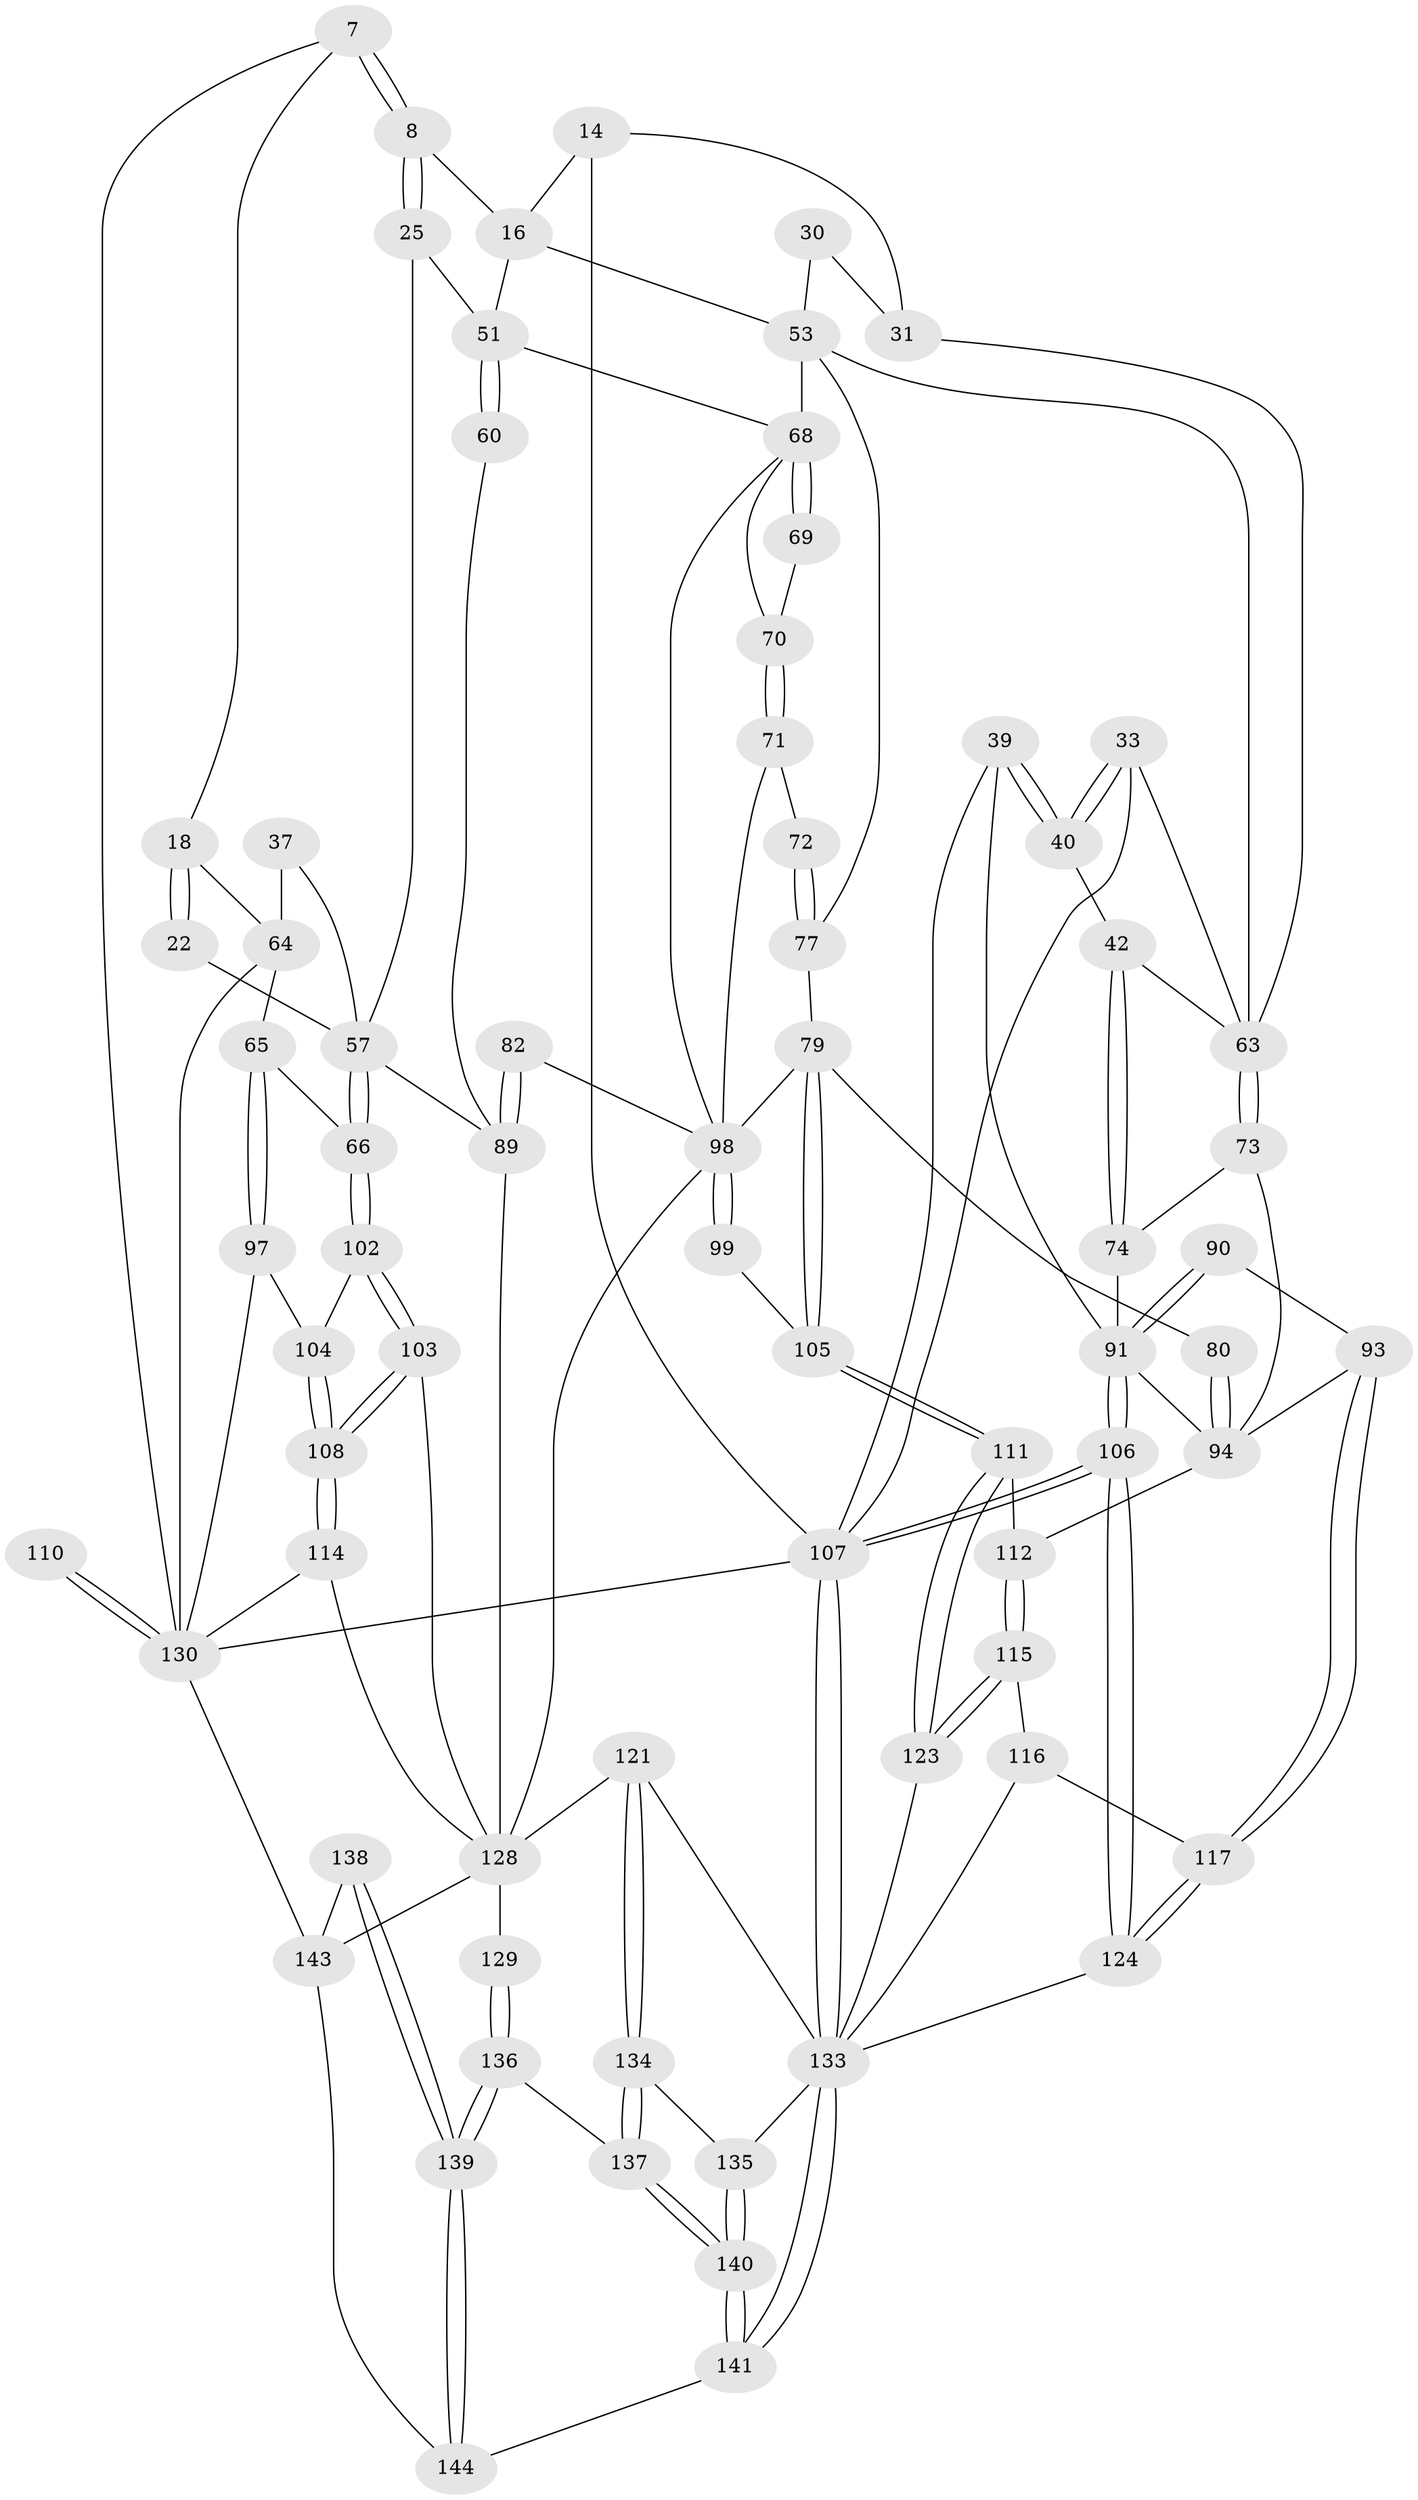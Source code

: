 // original degree distribution, {3: 0.013888888888888888, 6: 0.2222222222222222, 4: 0.2361111111111111, 5: 0.5277777777777778}
// Generated by graph-tools (version 1.1) at 2025/00/03/09/25 05:00:14]
// undirected, 72 vertices, 163 edges
graph export_dot {
graph [start="1"]
  node [color=gray90,style=filled];
  7 [pos="+0.7111026767043537+0.06814973995494315",super="+1"];
  8 [pos="+0.5786867468737134+0.18885862067223863"];
  14 [pos="+0.18085618528341504+0.10923290802248987",super="+5+10"];
  16 [pos="+0.4451068726495211+0.19399389753204474",super="+15"];
  18 [pos="+0.8890899456145155+0.11819247697254388",super="+17"];
  22 [pos="+0.7587916672906047+0.25871493980362803"];
  25 [pos="+0.6487987047878879+0.2520466492675701",super="+24"];
  30 [pos="+0.29695431986341+0.251273712520317",super="+29"];
  31 [pos="+0.19765115055001148+0.32608166753974027",super="+13+12+11"];
  33 [pos="+0.0897531459831644+0.16787393337172998"];
  37 [pos="+0.813667841328987+0.30352449739607634"];
  39 [pos="+0+0.3156171795260891"];
  40 [pos="+0+0.30882720490614674"];
  42 [pos="+0+0.3271217032744886"];
  51 [pos="+0.6657520509582479+0.36103868773969555",super="+47"];
  53 [pos="+0.32670944080544984+0.3768251647265316",super="+52"];
  57 [pos="+0.7559882061405664+0.474356468542284",super="+38"];
  60 [pos="+0.6453653885302646+0.41121867966857684"];
  63 [pos="+0.1789236312944511+0.3667358033613331",super="+41+32+36"];
  64 [pos="+0.9961029021163265+0.4134170279337051",super="+44"];
  65 [pos="+0.9583048998793369+0.4408931623352622"];
  66 [pos="+0.7612981203938914+0.4799615356417328"];
  68 [pos="+0.5039503527876187+0.42345574026952715",super="+48+49+56+61+62"];
  69 [pos="+0.49503808161145335+0.4236141817250129"];
  70 [pos="+0.35596875140685913+0.46732073749378844"];
  71 [pos="+0.3483304886108482+0.476381642236721"];
  72 [pos="+0.33758613947398647+0.4680279998704962"];
  73 [pos="+0.1365312668754114+0.43948628143793234"];
  74 [pos="+0.06104922039540418+0.45225448321216444"];
  77 [pos="+0.2514676719170661+0.4965487320925989",super="+55+54"];
  79 [pos="+0.21410037058729212+0.5733154179337111",super="+78"];
  80 [pos="+0.1905150674434114+0.5849385183141255"];
  82 [pos="+0.5705843572547871+0.5043504515519932"];
  89 [pos="+0.6244918454728977+0.5648358006583288",super="+58+59"];
  90 [pos="+0+0.6436601743517496"];
  91 [pos="+0+0.6879627339931026",super="+76+87"];
  93 [pos="+0.09691310519473677+0.6464501006461953"];
  94 [pos="+0.1867960994440875+0.5930959295519798",super="+92+81"];
  97 [pos="+0.8834774980512445+0.6021776717411716"];
  98 [pos="+0.4792263972673673+0.6629577067360697",super="+83+84+88"];
  99 [pos="+0.37904961598279685+0.6157949384040741"];
  102 [pos="+0.7632436419491802+0.4915696411943231"];
  103 [pos="+0.7009784499996133+0.6291774932505181"];
  104 [pos="+0.8330632257750311+0.5780218169002049"];
  105 [pos="+0.3576526255004523+0.6233762350884692"];
  106 [pos="+0+0.9400571617743716"];
  107 [pos="+0+1",super="+3+27"];
  108 [pos="+0.7174909200026335+0.6787188182881924"];
  110 [pos="+1+0.8379496951216813"];
  111 [pos="+0.283007615360215+0.6910452226766762"];
  112 [pos="+0.20751299485697863+0.6247560728681977"];
  114 [pos="+0.7194825014179402+0.7202588424447175"];
  115 [pos="+0.19518376046284774+0.759117783388071"];
  116 [pos="+0.14881180841273384+0.7592387804100011"];
  117 [pos="+0.11943373444950242+0.7310717874606272"];
  121 [pos="+0.29017850379375487+0.7897385911981015"];
  123 [pos="+0.27637147580232857+0.7813970342621916"];
  124 [pos="+0+0.8000712611845411"];
  128 [pos="+0.5167474306785952+0.8234770843924051",super="+120"];
  129 [pos="+0.45298844834785756+0.8714124546361695"];
  130 [pos="+0.786331603131617+0.825962825770555",super="+113+109"];
  133 [pos="+0+1",super="+127+125+126"];
  134 [pos="+0.32828054075821783+0.885912409463185"];
  135 [pos="+0.2824085718081659+0.9323442226781203"];
  136 [pos="+0.42096959102968823+0.918431106400223"];
  137 [pos="+0.40104683350706855+0.9272862888103947"];
  138 [pos="+0.6508528530083644+1"];
  139 [pos="+0.6296990997339378+1"];
  140 [pos="+0.326412543607396+1"];
  141 [pos="+0.2899524707081806+1"];
  143 [pos="+0.8783178876451629+0.972996338741264",super="+132+142"];
  144 [pos="+0.6312963645690663+1"];
  7 -- 8;
  7 -- 8;
  7 -- 18;
  7 -- 130;
  8 -- 25;
  8 -- 25;
  8 -- 16;
  14 -- 31 [weight=2];
  14 -- 107 [weight=2];
  14 -- 16 [weight=2];
  16 -- 51;
  16 -- 53;
  18 -- 22 [weight=2];
  18 -- 22;
  18 -- 64;
  22 -- 57;
  25 -- 51 [weight=2];
  25 -- 57;
  30 -- 31 [weight=2];
  30 -- 53 [weight=2];
  31 -- 63 [weight=2];
  33 -- 40;
  33 -- 40;
  33 -- 63;
  33 -- 107;
  37 -- 64 [weight=2];
  37 -- 57;
  39 -- 40;
  39 -- 40;
  39 -- 91;
  39 -- 107;
  40 -- 42;
  42 -- 74;
  42 -- 74;
  42 -- 63;
  51 -- 60 [weight=2];
  51 -- 60;
  51 -- 68;
  53 -- 77 [weight=2];
  53 -- 68 [weight=3];
  53 -- 63;
  57 -- 66;
  57 -- 66;
  57 -- 89;
  60 -- 89;
  63 -- 73;
  63 -- 73;
  64 -- 65;
  64 -- 130 [weight=2];
  65 -- 66;
  65 -- 97;
  65 -- 97;
  66 -- 102;
  66 -- 102;
  68 -- 69 [weight=2];
  68 -- 69;
  68 -- 70;
  68 -- 98;
  69 -- 70;
  70 -- 71;
  70 -- 71;
  71 -- 72;
  71 -- 98;
  72 -- 77 [weight=2];
  72 -- 77;
  73 -- 74;
  73 -- 94;
  74 -- 91;
  77 -- 79;
  79 -- 80;
  79 -- 105;
  79 -- 105;
  79 -- 98;
  80 -- 94 [weight=2];
  80 -- 94;
  82 -- 89 [weight=2];
  82 -- 89;
  82 -- 98;
  89 -- 128;
  90 -- 91 [weight=2];
  90 -- 91;
  90 -- 93;
  91 -- 106;
  91 -- 106;
  91 -- 94;
  93 -- 117;
  93 -- 117;
  93 -- 94;
  94 -- 112;
  97 -- 104;
  97 -- 130;
  98 -- 99 [weight=2];
  98 -- 99;
  98 -- 128;
  99 -- 105;
  102 -- 103;
  102 -- 103;
  102 -- 104;
  103 -- 108;
  103 -- 108;
  103 -- 128;
  104 -- 108;
  104 -- 108;
  105 -- 111;
  105 -- 111;
  106 -- 107;
  106 -- 107;
  106 -- 124;
  106 -- 124;
  107 -- 133;
  107 -- 133;
  107 -- 130 [weight=2];
  108 -- 114;
  108 -- 114;
  110 -- 130 [weight=3];
  110 -- 130;
  111 -- 112;
  111 -- 123;
  111 -- 123;
  112 -- 115;
  112 -- 115;
  114 -- 130;
  114 -- 128;
  115 -- 116;
  115 -- 123;
  115 -- 123;
  116 -- 117;
  116 -- 133;
  117 -- 124;
  117 -- 124;
  121 -- 134;
  121 -- 134;
  121 -- 128;
  121 -- 133;
  123 -- 133;
  124 -- 133;
  128 -- 129 [weight=2];
  128 -- 143;
  129 -- 136;
  129 -- 136;
  130 -- 143 [weight=2];
  133 -- 141;
  133 -- 141;
  133 -- 135;
  134 -- 135;
  134 -- 137;
  134 -- 137;
  135 -- 140;
  135 -- 140;
  136 -- 137;
  136 -- 139;
  136 -- 139;
  137 -- 140;
  137 -- 140;
  138 -- 139;
  138 -- 139;
  138 -- 143 [weight=2];
  139 -- 144;
  139 -- 144;
  140 -- 141;
  140 -- 141;
  141 -- 144;
  143 -- 144;
}
